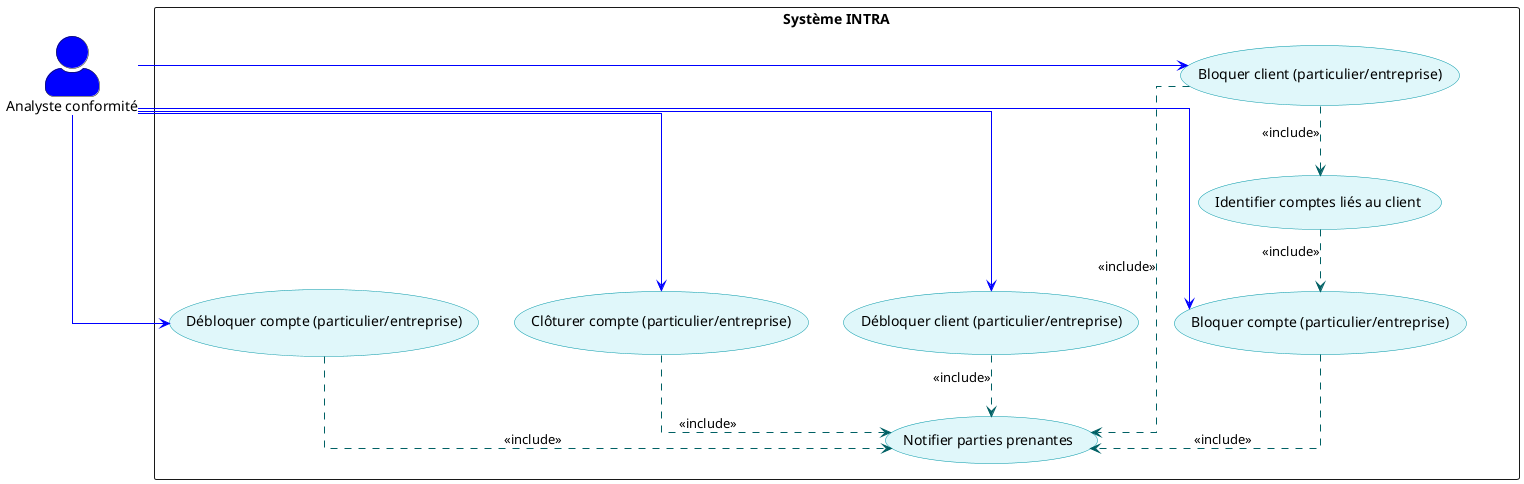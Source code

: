 @startuml BlocageClientCompte
skinparam actorStyle awesome
skinparam usecase {
    BackgroundColor #E0F7FA
    BorderColor #0097A7
    ArrowColor #006064
}
skinparam packageStyle rectangle
skinparam linetype ortho

actor "Analyste conformité" as Analyste #blue

package "Système INTRA" as INTRA {
    usecase "Bloquer client (particulier/entreprise)" as BlocClient
    usecase "Identifier comptes liés au client" as IdComptes
    usecase "Bloquer compte (particulier/entreprise)" as BlocCompte
    usecase "Notifier parties prenantes" as Notif
    usecase "Débloquer client (particulier/entreprise)" as DeblocClient
    usecase "Débloquer compte (particulier/entreprise)" as DeblocCompte
    usecase "Clôturer compte (particulier/entreprise)" as ClotureCompte
}

' Blocage et déblocage
Analyste -right-> BlocClient #blue;text:blue
Analyste -right-> BlocCompte #blue;text:blue
Analyste -right-> DeblocClient #blue;text:blue
Analyste -right-> DeblocCompte #blue;text:blue
Analyste -right-> ClotureCompte #blue;text:blue

BlocClient ..> IdComptes : <<include>>  
IdComptes ..> BlocCompte : <<include>>
BlocClient ..> Notif : <<include>>
BlocCompte ..> Notif : <<include>>
DeblocClient ..> Notif : <<include>>
DeblocCompte ..> Notif : <<include>>
ClotureCompte ..> Notif : <<include>>

@enduml